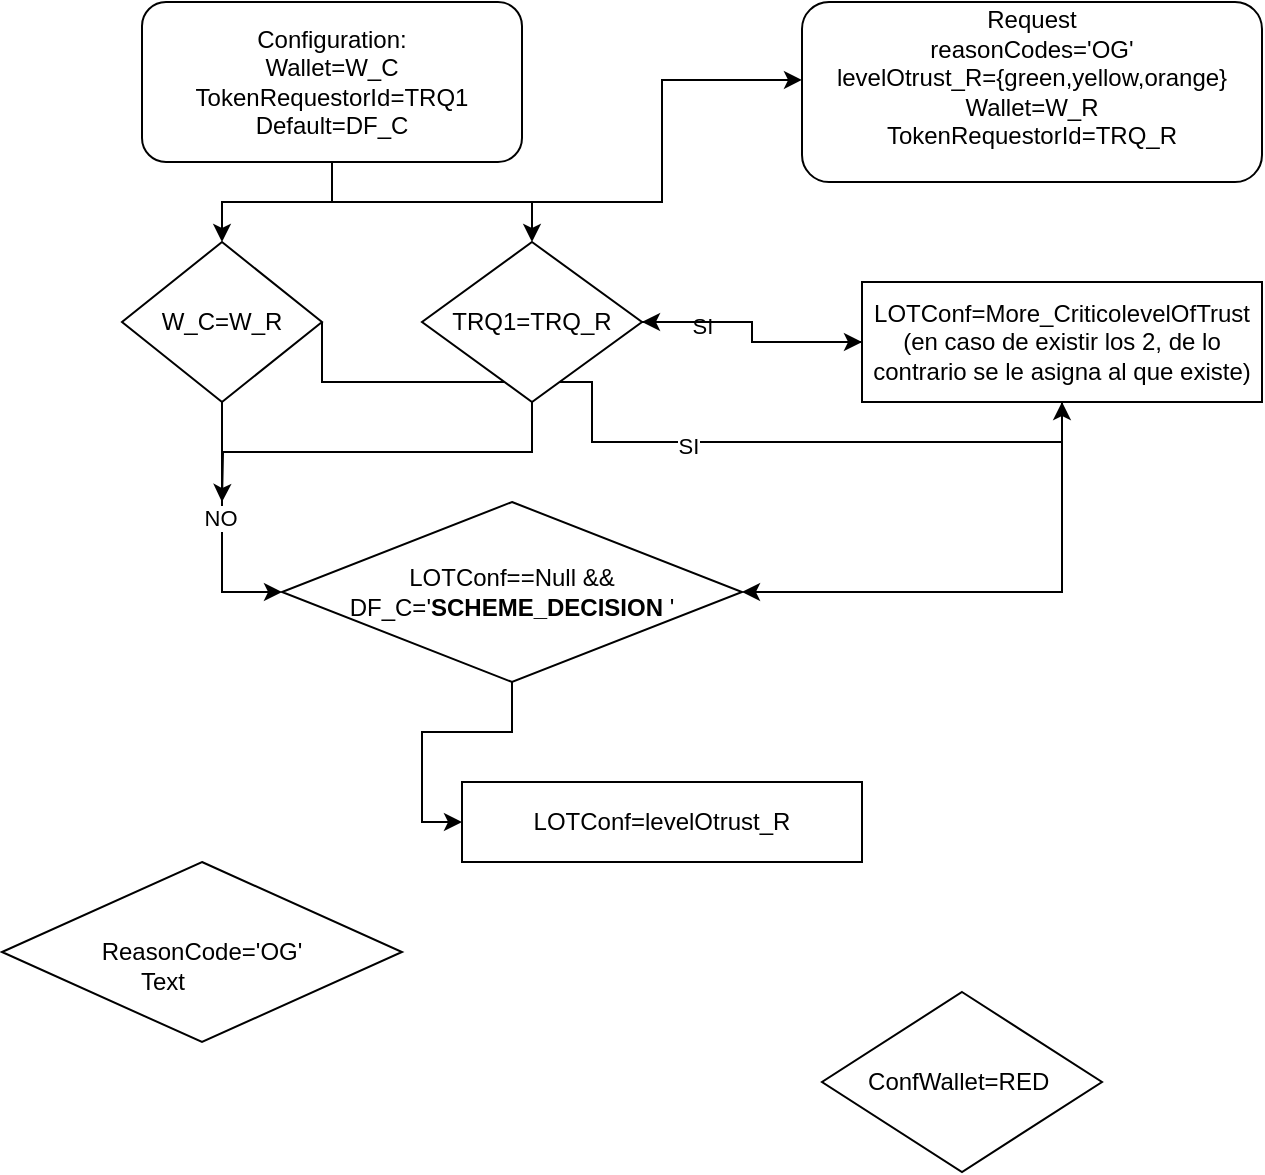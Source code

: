 <mxfile version="14.6.13" type="github">
  <diagram id="C5RBs43oDa-KdzZeNtuy" name="Page-1">
    <mxGraphModel dx="868" dy="451" grid="1" gridSize="10" guides="1" tooltips="1" connect="1" arrows="1" fold="1" page="1" pageScale="1" pageWidth="827" pageHeight="1169" math="0" shadow="0">
      <root>
        <mxCell id="WIyWlLk6GJQsqaUBKTNV-0" />
        <mxCell id="WIyWlLk6GJQsqaUBKTNV-1" parent="WIyWlLk6GJQsqaUBKTNV-0" />
        <mxCell id="WIyWlLk6GJQsqaUBKTNV-3" value="&lt;div&gt;Request&lt;br&gt;&lt;/div&gt;&lt;div&gt;reasonCodes=&#39;OG&#39;&lt;/div&gt;&lt;div&gt;levelOtrust_R={green,yellow,orange}&lt;br&gt;&lt;/div&gt;&lt;div&gt;Wallet=W_R&lt;/div&gt;&lt;div&gt;TokenRequestorId=TRQ_R&lt;br&gt;&lt;/div&gt;&lt;div&gt;&lt;br&gt;&lt;/div&gt;" style="rounded=1;whiteSpace=wrap;html=1;fontSize=12;glass=0;strokeWidth=1;shadow=0;" parent="WIyWlLk6GJQsqaUBKTNV-1" vertex="1">
          <mxGeometry x="420" y="90" width="230" height="90" as="geometry" />
        </mxCell>
        <mxCell id="7nTCxHOhVep_O8cVqtu8-2" value="ReasonCode=&#39;OG&#39;" style="rhombus;whiteSpace=wrap;html=1;" vertex="1" parent="WIyWlLk6GJQsqaUBKTNV-1">
          <mxGeometry x="20" y="520" width="200" height="90" as="geometry" />
        </mxCell>
        <mxCell id="7nTCxHOhVep_O8cVqtu8-3" value="ConfWallet=RED&amp;nbsp; " style="rhombus;whiteSpace=wrap;html=1;" vertex="1" parent="WIyWlLk6GJQsqaUBKTNV-1">
          <mxGeometry x="430" y="585" width="140" height="90" as="geometry" />
        </mxCell>
        <mxCell id="7nTCxHOhVep_O8cVqtu8-44" style="edgeStyle=orthogonalEdgeStyle;rounded=0;orthogonalLoop=1;jettySize=auto;html=1;entryX=0;entryY=0.5;entryDx=0;entryDy=0;" edge="1" parent="WIyWlLk6GJQsqaUBKTNV-1" source="7nTCxHOhVep_O8cVqtu8-5" target="7nTCxHOhVep_O8cVqtu8-20">
          <mxGeometry relative="1" as="geometry" />
        </mxCell>
        <mxCell id="7nTCxHOhVep_O8cVqtu8-46" value="NO" style="edgeLabel;html=1;align=center;verticalAlign=middle;resizable=0;points=[];" vertex="1" connectable="0" parent="7nTCxHOhVep_O8cVqtu8-44">
          <mxGeometry x="-0.072" y="-1" relative="1" as="geometry">
            <mxPoint as="offset" />
          </mxGeometry>
        </mxCell>
        <mxCell id="7nTCxHOhVep_O8cVqtu8-50" style="edgeStyle=orthogonalEdgeStyle;rounded=0;orthogonalLoop=1;jettySize=auto;html=1;exitX=1;exitY=0.5;exitDx=0;exitDy=0;" edge="1" parent="WIyWlLk6GJQsqaUBKTNV-1" source="7nTCxHOhVep_O8cVqtu8-5" target="7nTCxHOhVep_O8cVqtu8-10">
          <mxGeometry relative="1" as="geometry">
            <Array as="points">
              <mxPoint x="180" y="280" />
              <mxPoint x="315" y="280" />
              <mxPoint x="315" y="310" />
              <mxPoint x="550" y="310" />
            </Array>
          </mxGeometry>
        </mxCell>
        <mxCell id="7nTCxHOhVep_O8cVqtu8-51" value="SI" style="edgeLabel;html=1;align=center;verticalAlign=middle;resizable=0;points=[];" vertex="1" connectable="0" parent="7nTCxHOhVep_O8cVqtu8-50">
          <mxGeometry x="0.08" y="-2" relative="1" as="geometry">
            <mxPoint as="offset" />
          </mxGeometry>
        </mxCell>
        <mxCell id="7nTCxHOhVep_O8cVqtu8-5" value="W_C=W_R" style="rhombus;whiteSpace=wrap;html=1;" vertex="1" parent="WIyWlLk6GJQsqaUBKTNV-1">
          <mxGeometry x="80" y="210" width="100" height="80" as="geometry" />
        </mxCell>
        <mxCell id="7nTCxHOhVep_O8cVqtu8-36" style="edgeStyle=orthogonalEdgeStyle;rounded=0;orthogonalLoop=1;jettySize=auto;html=1;exitX=1;exitY=0.5;exitDx=0;exitDy=0;entryX=0;entryY=0.5;entryDx=0;entryDy=0;" edge="1" parent="WIyWlLk6GJQsqaUBKTNV-1" source="7nTCxHOhVep_O8cVqtu8-9" target="7nTCxHOhVep_O8cVqtu8-10">
          <mxGeometry relative="1" as="geometry">
            <mxPoint x="410" y="300" as="targetPoint" />
          </mxGeometry>
        </mxCell>
        <mxCell id="7nTCxHOhVep_O8cVqtu8-38" value="SI" style="edgeLabel;html=1;align=center;verticalAlign=middle;resizable=0;points=[];" vertex="1" connectable="0" parent="7nTCxHOhVep_O8cVqtu8-36">
          <mxGeometry x="-0.5" y="-2" relative="1" as="geometry">
            <mxPoint as="offset" />
          </mxGeometry>
        </mxCell>
        <mxCell id="7nTCxHOhVep_O8cVqtu8-45" style="edgeStyle=orthogonalEdgeStyle;rounded=0;orthogonalLoop=1;jettySize=auto;html=1;exitX=0.5;exitY=1;exitDx=0;exitDy=0;" edge="1" parent="WIyWlLk6GJQsqaUBKTNV-1" source="7nTCxHOhVep_O8cVqtu8-9">
          <mxGeometry relative="1" as="geometry">
            <mxPoint x="130" y="340" as="targetPoint" />
          </mxGeometry>
        </mxCell>
        <mxCell id="7nTCxHOhVep_O8cVqtu8-9" value="TRQ1=TRQ_R" style="rhombus;whiteSpace=wrap;html=1;" vertex="1" parent="WIyWlLk6GJQsqaUBKTNV-1">
          <mxGeometry x="230" y="210" width="110" height="80" as="geometry" />
        </mxCell>
        <mxCell id="7nTCxHOhVep_O8cVqtu8-47" style="edgeStyle=orthogonalEdgeStyle;rounded=0;orthogonalLoop=1;jettySize=auto;html=1;entryX=1;entryY=0.5;entryDx=0;entryDy=0;exitX=0.5;exitY=1;exitDx=0;exitDy=0;" edge="1" parent="WIyWlLk6GJQsqaUBKTNV-1" source="7nTCxHOhVep_O8cVqtu8-10" target="7nTCxHOhVep_O8cVqtu8-20">
          <mxGeometry relative="1" as="geometry">
            <mxPoint x="400" y="390" as="targetPoint" />
          </mxGeometry>
        </mxCell>
        <mxCell id="7nTCxHOhVep_O8cVqtu8-49" value="" style="edgeStyle=orthogonalEdgeStyle;rounded=0;orthogonalLoop=1;jettySize=auto;html=1;" edge="1" parent="WIyWlLk6GJQsqaUBKTNV-1" source="7nTCxHOhVep_O8cVqtu8-10" target="7nTCxHOhVep_O8cVqtu8-9">
          <mxGeometry relative="1" as="geometry" />
        </mxCell>
        <mxCell id="7nTCxHOhVep_O8cVqtu8-10" value="&lt;div&gt;LOTConf=More_CriticolevelOfTrust (en caso de existir los 2, de lo contrario se le asigna al que existe)&lt;br&gt;&lt;/div&gt;" style="rounded=0;whiteSpace=wrap;html=1;" vertex="1" parent="WIyWlLk6GJQsqaUBKTNV-1">
          <mxGeometry x="450" y="230" width="200" height="60" as="geometry" />
        </mxCell>
        <mxCell id="7nTCxHOhVep_O8cVqtu8-16" style="edgeStyle=orthogonalEdgeStyle;rounded=0;orthogonalLoop=1;jettySize=auto;html=1;entryX=0.5;entryY=0;entryDx=0;entryDy=0;" edge="1" parent="WIyWlLk6GJQsqaUBKTNV-1" source="7nTCxHOhVep_O8cVqtu8-12" target="7nTCxHOhVep_O8cVqtu8-9">
          <mxGeometry relative="1" as="geometry" />
        </mxCell>
        <mxCell id="7nTCxHOhVep_O8cVqtu8-19" style="edgeStyle=orthogonalEdgeStyle;rounded=0;orthogonalLoop=1;jettySize=auto;html=1;exitX=0.5;exitY=1;exitDx=0;exitDy=0;entryX=0;entryY=0.433;entryDx=0;entryDy=0;entryPerimeter=0;" edge="1" parent="WIyWlLk6GJQsqaUBKTNV-1" source="7nTCxHOhVep_O8cVqtu8-12" target="WIyWlLk6GJQsqaUBKTNV-3">
          <mxGeometry relative="1" as="geometry" />
        </mxCell>
        <mxCell id="7nTCxHOhVep_O8cVqtu8-33" style="edgeStyle=orthogonalEdgeStyle;rounded=0;orthogonalLoop=1;jettySize=auto;html=1;" edge="1" parent="WIyWlLk6GJQsqaUBKTNV-1" source="7nTCxHOhVep_O8cVqtu8-12" target="7nTCxHOhVep_O8cVqtu8-5">
          <mxGeometry relative="1" as="geometry" />
        </mxCell>
        <mxCell id="7nTCxHOhVep_O8cVqtu8-12" value="&lt;div&gt;Configuration:&lt;br&gt;&lt;/div&gt;&lt;div&gt;Wallet=W_C&lt;/div&gt;&lt;div&gt;TokenRequestorId=TRQ1&lt;br&gt;&lt;/div&gt;&lt;div&gt;Default=DF_C&lt;br&gt;&lt;/div&gt;" style="rounded=1;whiteSpace=wrap;html=1;" vertex="1" parent="WIyWlLk6GJQsqaUBKTNV-1">
          <mxGeometry x="90" y="90" width="190" height="80" as="geometry" />
        </mxCell>
        <mxCell id="7nTCxHOhVep_O8cVqtu8-24" style="edgeStyle=orthogonalEdgeStyle;rounded=0;orthogonalLoop=1;jettySize=auto;html=1;entryX=0;entryY=0.5;entryDx=0;entryDy=0;" edge="1" parent="WIyWlLk6GJQsqaUBKTNV-1" source="7nTCxHOhVep_O8cVqtu8-20" target="7nTCxHOhVep_O8cVqtu8-21">
          <mxGeometry relative="1" as="geometry" />
        </mxCell>
        <mxCell id="7nTCxHOhVep_O8cVqtu8-20" value="LOTConf==Null &amp;amp;&amp;amp;&lt;br&gt;&lt;div&gt;DF_C=&#39;&lt;strong&gt;SCHEME_DECISION &lt;/strong&gt;&#39;&lt;/div&gt;" style="rhombus;whiteSpace=wrap;html=1;" vertex="1" parent="WIyWlLk6GJQsqaUBKTNV-1">
          <mxGeometry x="160" y="340" width="230" height="90" as="geometry" />
        </mxCell>
        <mxCell id="7nTCxHOhVep_O8cVqtu8-21" value="LOTConf=levelOtrust_R" style="rounded=0;whiteSpace=wrap;html=1;" vertex="1" parent="WIyWlLk6GJQsqaUBKTNV-1">
          <mxGeometry x="250" y="480" width="200" height="40" as="geometry" />
        </mxCell>
        <mxCell id="7nTCxHOhVep_O8cVqtu8-52" value="Text" style="text;html=1;align=center;verticalAlign=middle;resizable=0;points=[];autosize=1;strokeColor=none;" vertex="1" parent="WIyWlLk6GJQsqaUBKTNV-1">
          <mxGeometry x="80" y="570" width="40" height="20" as="geometry" />
        </mxCell>
      </root>
    </mxGraphModel>
  </diagram>
</mxfile>

